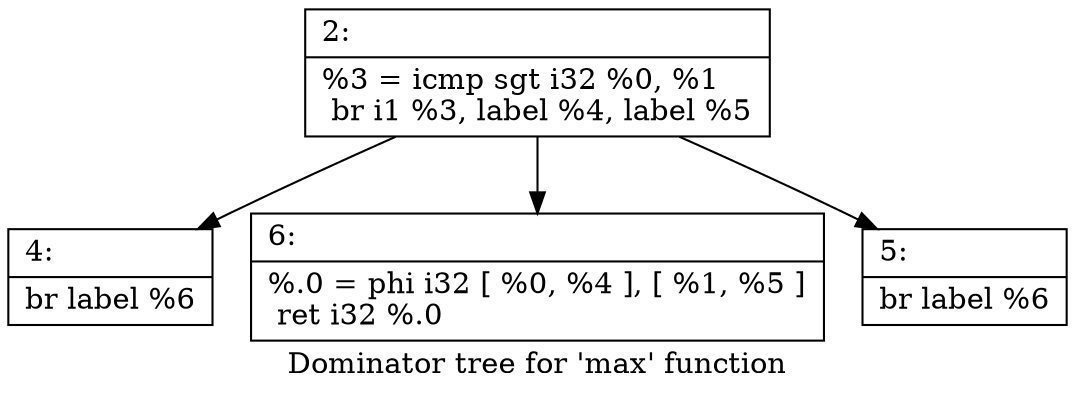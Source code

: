 digraph "Dominator tree for 'max' function" {
	label="Dominator tree for 'max' function";

	Node0x610ecbc4b080 [shape=record,label="{2:\l|  %3 = icmp sgt i32 %0, %1\l  br i1 %3, label %4, label %5\l}"];
	Node0x610ecbc4b080 -> Node0x610ecbc4b2d0;
	Node0x610ecbc4b080 -> Node0x610ecbc59930;
	Node0x610ecbc4b080 -> Node0x610ecbc59990;
	Node0x610ecbc4b2d0 [shape=record,label="{4:\l|  br label %6\l}"];
	Node0x610ecbc59930 [shape=record,label="{6:\l|  %.0 = phi i32 [ %0, %4 ], [ %1, %5 ]\l  ret i32 %.0\l}"];
	Node0x610ecbc59990 [shape=record,label="{5:\l|  br label %6\l}"];
}
